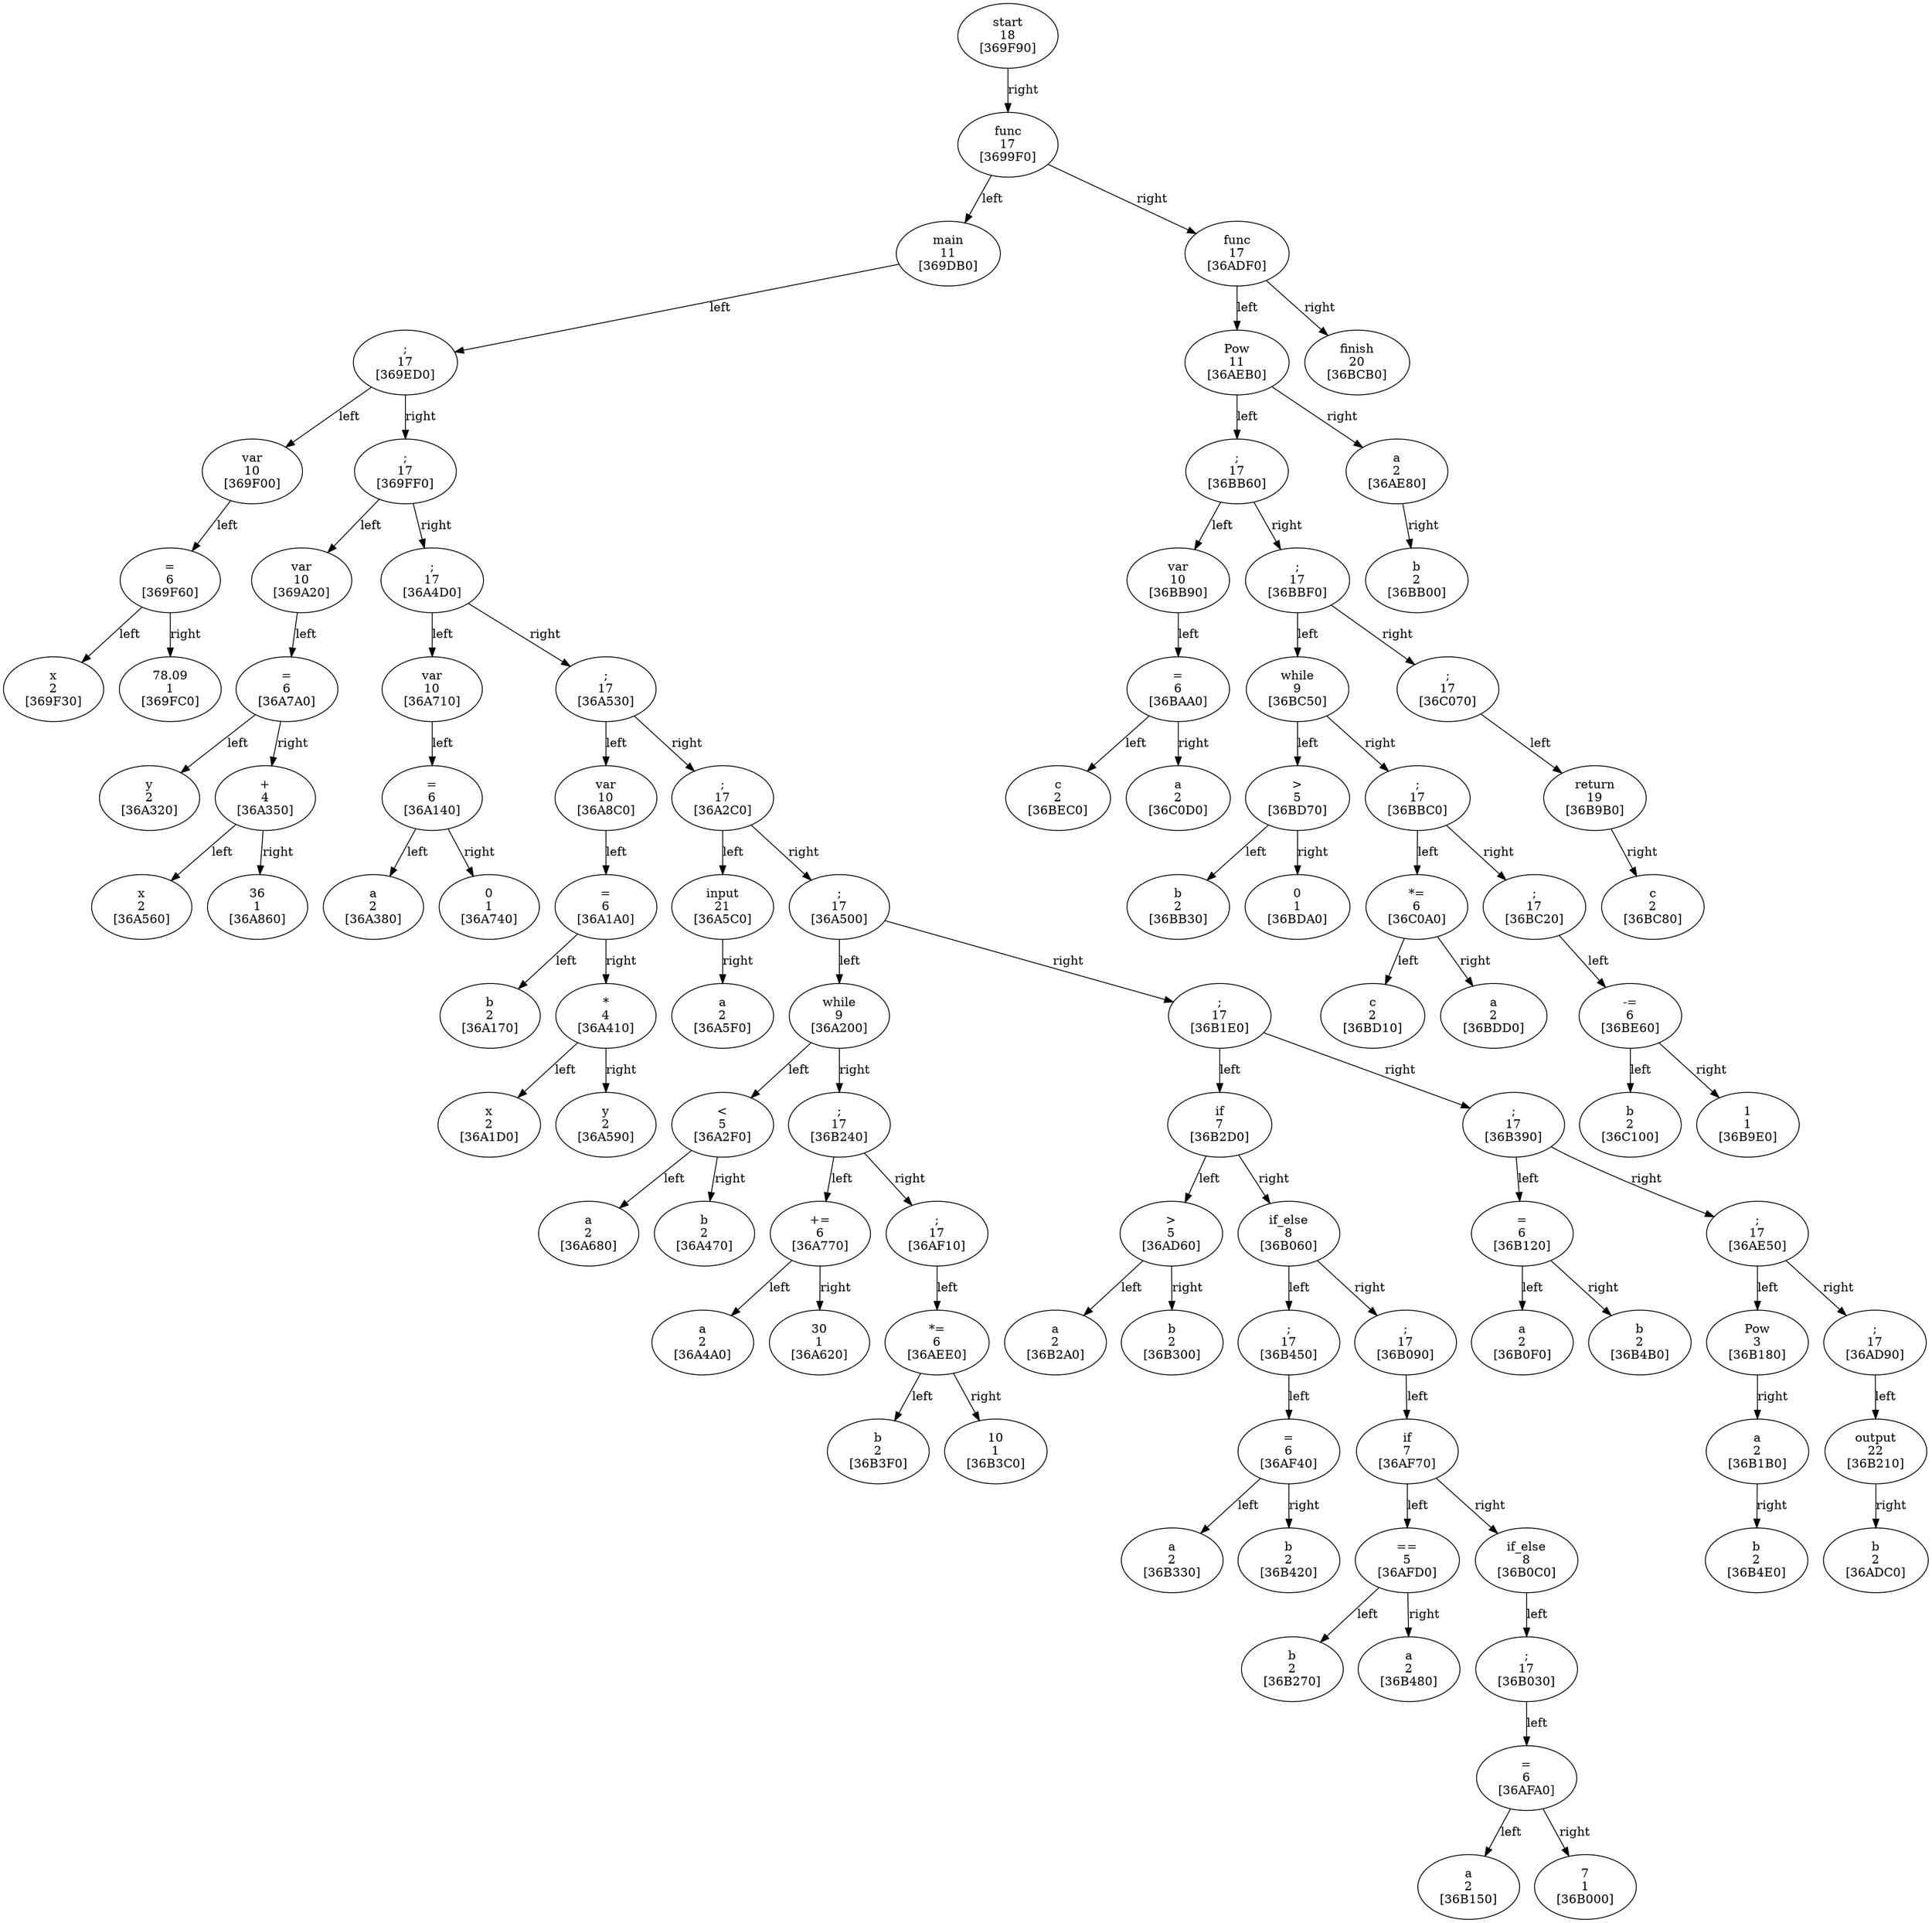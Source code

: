 digraph tree
{
	"start\n18\n[369F90]" -> "func\n17\n[3699F0]" [label = "right"]
	"func\n17\n[3699F0]" -> "main\n11\n[369DB0]" [label = "left"]
	"func\n17\n[3699F0]" -> "func\n17\n[36ADF0]" [label = "right"]
	"main\n11\n[369DB0]" -> ";\n17\n[369ED0]" [label = "left"]
	";\n17\n[369ED0]" -> "var\n10\n[369F00]" [label = "left"]
	";\n17\n[369ED0]" -> ";\n17\n[369FF0]" [label = "right"]
	"var\n10\n[369F00]" -> "=\n6\n[369F60]" [label = "left"]
	"=\n6\n[369F60]" -> "x\n2\n[369F30]" [label = "left"]
	"=\n6\n[369F60]" -> "78.09\n1\n[369FC0]" [label = "right"]
	";\n17\n[369FF0]" -> "var\n10\n[369A20]" [label = "left"]
	";\n17\n[369FF0]" -> ";\n17\n[36A4D0]" [label = "right"]
	"var\n10\n[369A20]" -> "=\n6\n[36A7A0]" [label = "left"]
	"=\n6\n[36A7A0]" -> "y\n2\n[36A320]" [label = "left"]
	"=\n6\n[36A7A0]" -> "+\n4\n[36A350]" [label = "right"]
	"+\n4\n[36A350]" -> "x\n2\n[36A560]" [label = "left"]
	"+\n4\n[36A350]" -> "36\n1\n[36A860]" [label = "right"]
	";\n17\n[36A4D0]" -> "var\n10\n[36A710]" [label = "left"]
	";\n17\n[36A4D0]" -> ";\n17\n[36A530]" [label = "right"]
	"var\n10\n[36A710]" -> "=\n6\n[36A140]" [label = "left"]
	"=\n6\n[36A140]" -> "a\n2\n[36A380]" [label = "left"]
	"=\n6\n[36A140]" -> "0\n1\n[36A740]" [label = "right"]
	";\n17\n[36A530]" -> "var\n10\n[36A8C0]" [label = "left"]
	";\n17\n[36A530]" -> ";\n17\n[36A2C0]" [label = "right"]
	"var\n10\n[36A8C0]" -> "=\n6\n[36A1A0]" [label = "left"]
	"=\n6\n[36A1A0]" -> "b\n2\n[36A170]" [label = "left"]
	"=\n6\n[36A1A0]" -> "*\n4\n[36A410]" [label = "right"]
	"*\n4\n[36A410]" -> "x\n2\n[36A1D0]" [label = "left"]
	"*\n4\n[36A410]" -> "y\n2\n[36A590]" [label = "right"]
	";\n17\n[36A2C0]" -> "input\n21\n[36A5C0]" [label = "left"]
	";\n17\n[36A2C0]" -> ";\n17\n[36A500]" [label = "right"]
	"input\n21\n[36A5C0]" -> "a\n2\n[36A5F0]" [label = "right"]
	";\n17\n[36A500]" -> "while\n9\n[36A200]" [label = "left"]
	";\n17\n[36A500]" -> ";\n17\n[36B1E0]" [label = "right"]
	"while\n9\n[36A200]" -> "<\n5\n[36A2F0]" [label = "left"]
	"while\n9\n[36A200]" -> ";\n17\n[36B240]" [label = "right"]
	"<\n5\n[36A2F0]" -> "a\n2\n[36A680]" [label = "left"]
	"<\n5\n[36A2F0]" -> "b\n2\n[36A470]" [label = "right"]
	";\n17\n[36B240]" -> "+=\n6\n[36A770]" [label = "left"]
	";\n17\n[36B240]" -> ";\n17\n[36AF10]" [label = "right"]
	"+=\n6\n[36A770]" -> "a\n2\n[36A4A0]" [label = "left"]
	"+=\n6\n[36A770]" -> "30\n1\n[36A620]" [label = "right"]
	";\n17\n[36AF10]" -> "*=\n6\n[36AEE0]" [label = "left"]
	"*=\n6\n[36AEE0]" -> "b\n2\n[36B3F0]" [label = "left"]
	"*=\n6\n[36AEE0]" -> "10\n1\n[36B3C0]" [label = "right"]
	";\n17\n[36B1E0]" -> "if\n7\n[36B2D0]" [label = "left"]
	";\n17\n[36B1E0]" -> ";\n17\n[36B390]" [label = "right"]
	"if\n7\n[36B2D0]" -> ">\n5\n[36AD60]" [label = "left"]
	"if\n7\n[36B2D0]" -> "if_else\n8\n[36B060]" [label = "right"]
	">\n5\n[36AD60]" -> "a\n2\n[36B2A0]" [label = "left"]
	">\n5\n[36AD60]" -> "b\n2\n[36B300]" [label = "right"]
	"if_else\n8\n[36B060]" -> ";\n17\n[36B450]" [label = "left"]
	"if_else\n8\n[36B060]" -> ";\n17\n[36B090]" [label = "right"]
	";\n17\n[36B450]" -> "=\n6\n[36AF40]" [label = "left"]
	"=\n6\n[36AF40]" -> "a\n2\n[36B330]" [label = "left"]
	"=\n6\n[36AF40]" -> "b\n2\n[36B420]" [label = "right"]
	";\n17\n[36B090]" -> "if\n7\n[36AF70]" [label = "left"]
	"if\n7\n[36AF70]" -> "==\n5\n[36AFD0]" [label = "left"]
	"if\n7\n[36AF70]" -> "if_else\n8\n[36B0C0]" [label = "right"]
	"==\n5\n[36AFD0]" -> "b\n2\n[36B270]" [label = "left"]
	"==\n5\n[36AFD0]" -> "a\n2\n[36B480]" [label = "right"]
	"if_else\n8\n[36B0C0]" -> ";\n17\n[36B030]" [label = "left"]
	";\n17\n[36B030]" -> "=\n6\n[36AFA0]" [label = "left"]
	"=\n6\n[36AFA0]" -> "a\n2\n[36B150]" [label = "left"]
	"=\n6\n[36AFA0]" -> "7\n1\n[36B000]" [label = "right"]
	";\n17\n[36B390]" -> "=\n6\n[36B120]" [label = "left"]
	";\n17\n[36B390]" -> ";\n17\n[36AE50]" [label = "right"]
	"=\n6\n[36B120]" -> "a\n2\n[36B0F0]" [label = "left"]
	"=\n6\n[36B120]" -> "b\n2\n[36B4B0]" [label = "right"]
	";\n17\n[36AE50]" -> "Pow\n3\n[36B180]" [label = "left"]
	";\n17\n[36AE50]" -> ";\n17\n[36AD90]" [label = "right"]
	"Pow\n3\n[36B180]" -> "a\n2\n[36B1B0]" [label = "right"]
	"a\n2\n[36B1B0]" -> "b\n2\n[36B4E0]" [label = "right"]
	";\n17\n[36AD90]" -> "output\n22\n[36B210]" [label = "left"]
	"output\n22\n[36B210]" -> "b\n2\n[36ADC0]" [label = "right"]
	"func\n17\n[36ADF0]" -> "Pow\n11\n[36AEB0]" [label = "left"]
	"func\n17\n[36ADF0]" -> "finish\n20\n[36BCB0]" [label = "right"]
	"Pow\n11\n[36AEB0]" -> ";\n17\n[36BB60]" [label = "left"]
	"Pow\n11\n[36AEB0]" -> "a\n2\n[36AE80]" [label = "right"]
	";\n17\n[36BB60]" -> "var\n10\n[36BB90]" [label = "left"]
	";\n17\n[36BB60]" -> ";\n17\n[36BBF0]" [label = "right"]
	"var\n10\n[36BB90]" -> "=\n6\n[36BAA0]" [label = "left"]
	"=\n6\n[36BAA0]" -> "c\n2\n[36BEC0]" [label = "left"]
	"=\n6\n[36BAA0]" -> "a\n2\n[36C0D0]" [label = "right"]
	";\n17\n[36BBF0]" -> "while\n9\n[36BC50]" [label = "left"]
	";\n17\n[36BBF0]" -> ";\n17\n[36C070]" [label = "right"]
	"while\n9\n[36BC50]" -> ">\n5\n[36BD70]" [label = "left"]
	"while\n9\n[36BC50]" -> ";\n17\n[36BBC0]" [label = "right"]
	">\n5\n[36BD70]" -> "b\n2\n[36BB30]" [label = "left"]
	">\n5\n[36BD70]" -> "0\n1\n[36BDA0]" [label = "right"]
	";\n17\n[36BBC0]" -> "*=\n6\n[36C0A0]" [label = "left"]
	";\n17\n[36BBC0]" -> ";\n17\n[36BC20]" [label = "right"]
	"*=\n6\n[36C0A0]" -> "c\n2\n[36BD10]" [label = "left"]
	"*=\n6\n[36C0A0]" -> "a\n2\n[36BDD0]" [label = "right"]
	";\n17\n[36BC20]" -> "-=\n6\n[36BE60]" [label = "left"]
	"-=\n6\n[36BE60]" -> "b\n2\n[36C100]" [label = "left"]
	"-=\n6\n[36BE60]" -> "1\n1\n[36B9E0]" [label = "right"]
	";\n17\n[36C070]" -> "return\n19\n[36B9B0]" [label = "left"]
	"return\n19\n[36B9B0]" -> "c\n2\n[36BC80]" [label = "right"]
	"a\n2\n[36AE80]" -> "b\n2\n[36BB00]" [label = "right"]
}
